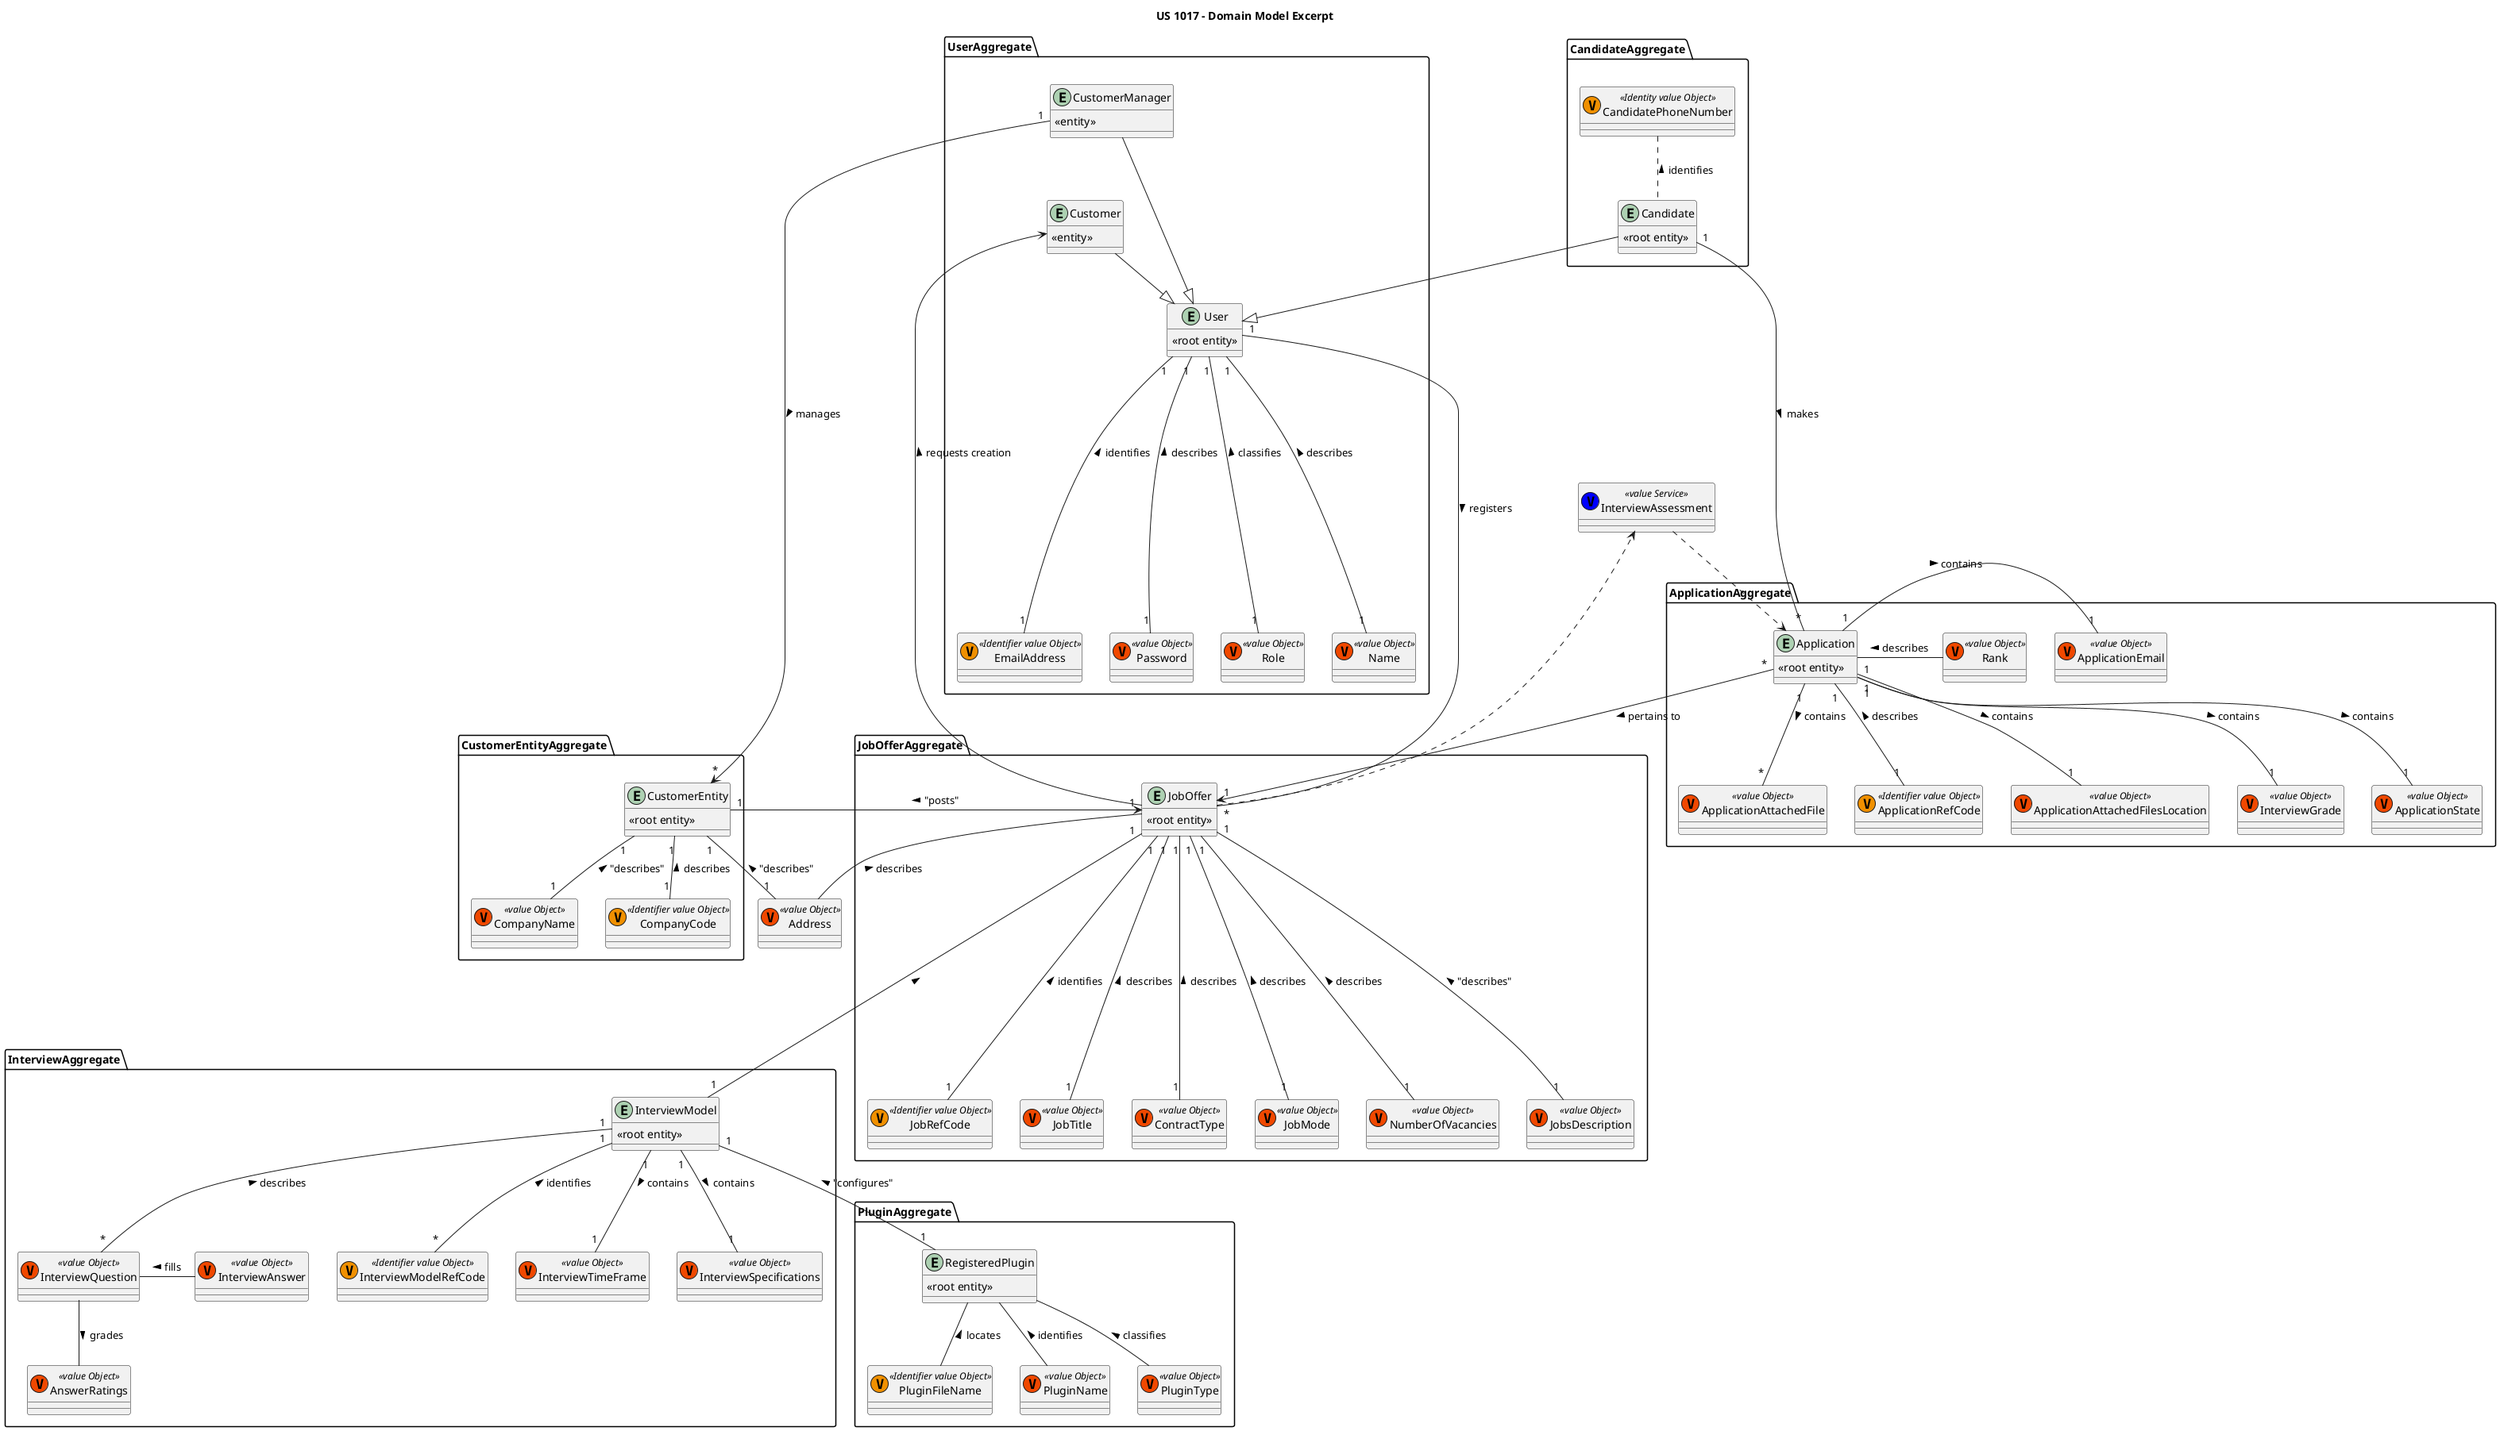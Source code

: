 @startuml US1017_DomainModel_Excerpt
'https://plantuml.com/class--diagram

title US 1017 - Domain Model Excerpt

Package UserAggregate {

	Entity CustomerManager {
		<<entity>>
	}

	Entity Customer {
		<<entity>>
	}

	Entity User {
		<<root entity>>
	}

	Class EmailAddress <<(V,#f09000) Identifier value Object>>{}
	Class Password <<(V,#f04800) value Object>>{}
	Class Role  <<(V,#f04800) value Object>>{}
	Class Name <<(V,#f04800) value Object>>{}
}

Package CandidateAggregate {
	Entity Candidate {
		<<root entity>>
	}

	Class CandidatePhoneNumber <<(V,#f09000) Identity value Object>>{}
}

Package JobOfferAggregate {
	Entity JobOffer {
		<<root entity>>
	}

	Class JobRefCode <<(V, #f09000) Identifier value Object>>{}
	Class JobTitle <<(V,#f04800) value Object>>{}
	Class ContractType  <<(V,#f04800) value Object>>{}
	Class JobMode <<(V,#f04800) value Object>>{}
	Class NumberOfVacancies <<(V,#f04800) value Object>>{}
	Class JobsDescription <<(V,#f04800) value Object>>{}
}

Package CustomerEntityAggregate {

	Entity CustomerEntity {
		<<root entity>>
	}

	Class CompanyName <<(V,#f04800) value Object>>{}
	Class CompanyCode <<(V,#f09000) Identifier value Object>>{}
}

Package InterviewAggregate {

	Entity InterviewModel {
		<<root entity>>
	}

	Class InterviewModelRefCode <<(V,#f09000) Identifier value Object>>{}
	Class InterviewTimeFrame <<(V,#f04800) value Object>>{}
	Class InterviewSpecifications <<(V,#f04800) value Object>>{}
	Class InterviewQuestion <<(V,#f04800) value Object>>{}
	Class InterviewAnswer <<(V,#f04800) value Object>>{}
	Class AnswerRatings <<(V,#f04800) value Object>>{}
}

Package PluginAggregate {

	Entity RegisteredPlugin  {
		<<root entity>>
	}

	Class PluginFileName <<(V,#f09000) Identifier value Object>>{}
	Class PluginName <<(V,#f04800) value Object>>{}
	Class PluginType <<(V,#f04800) value Object>>{}
}

Package ApplicationAggregate {

	Entity Application  {
		<<root entity>>
	}

	Class ApplicationAttachedFile <<(V,#f04800) value Object>>{}
	Class ApplicationRefCode <<(V,#f09000) Identifier value Object>>{}
	Class ApplicationAttachedFilesLocation <<(V,#f04800) value Object>>{}
	Class InterviewGrade <<(V,#f04800) value Object>>{}
	Class ApplicationState <<(V,#f04800) value Object>>{}
	Class ApplicationEmail <<(V,#f04800) value Object>>{}
	Class Rank <<(V,#f04800) value Object>>{}
}

Class InterviewAssessment <<(V,#0000FF) value Service>> {}
Class Address  <<(V,#f04800) value Object>>{}

User "1" ---- "1" EmailAddress : identifies <
User "1" ---- "1" Role : classifies <
User "1" ---- "1" Name : describes <
User "1" ---- "1" Password : describes <
User "1" -down---- "*" JobOffer : > registers

Customer --|> User
Customer <---- JobOffer : < requests creation

CustomerManager ---|> User
CustomerManager "1" --> "*" CustomerEntity : > manages

Candidate --|> User
Candidate "1" ----- "*" Application : > makes
Candidate .up- CandidatePhoneNumber : > identifies

CustomerEntity "1" -- "1" CompanyName : "describes" <
CustomerEntity "1" -- "1" CompanyCode : describes <
CustomerEntity "1" -- "1" Address : "describes" <

JobOffer "1" ---- "1" JobRefCode : identifies <
JobOffer "1" ---- "1" JobTitle : describes <
JobOffer "1" ---- "1" ContractType : describes <
JobOffer "1" ---- "1" JobMode : describes <
JobOffer "1" ---- "1" NumberOfVacancies : describes <
JobOffer "1" ---- "1" JobsDescription : "describes" <
JobOffer - Address : < describes
JobOffer "1" ---- "1" InterviewModel : <
JobOffer "1" <- "1" CustomerEntity : > "posts"

JobOffer .-> InterviewAssessment
InterviewAssessment .-> Application

Application "*" --> "1" JobOffer : > pertains to
Application "1" - "1" ApplicationEmail : > contains
Application "1" -- "1" ApplicationRefCode : describes <
Application "1" -- "*" ApplicationAttachedFile : > contains
Application "1" -- "1" ApplicationAttachedFilesLocation : > contains
Application "1" -- "1" ApplicationState : > contains
Application "1" -- "1" InterviewGrade : > contains
Application - Rank : describes <

RegisteredPlugin -- PluginFileName : locates <
RegisteredPlugin -- PluginName : identifies <
RegisteredPlugin -- PluginType : classifies <

InterviewModel "1" -- "1" InterviewSpecifications : > contains
InterviewModel "1" -- "1" InterviewTimeFrame : > contains
InterviewModel "1" -- "*" InterviewQuestion : < describes
InterviewModel "1" -- "*" InterviewModelRefCode : < identifies
InterviewModel "1" -- "1" RegisteredPlugin : "configures" <
InterviewQuestion - InterviewAnswer : fills <
InterviewQuestion -- AnswerRatings : grades >

@enduml
